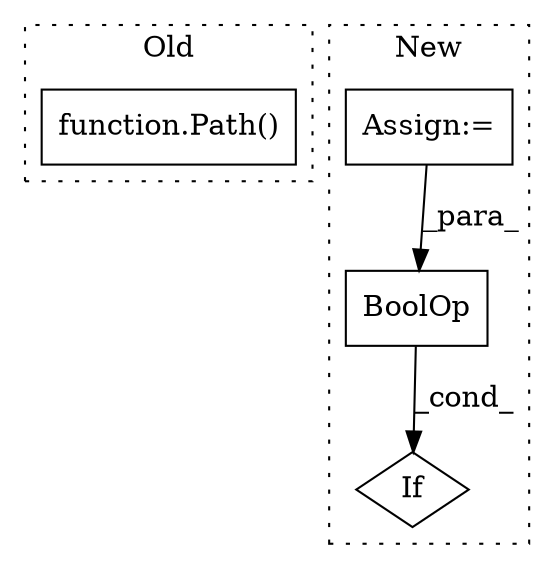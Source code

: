 digraph G {
subgraph cluster0 {
1 [label="function.Path()" a="75" s="38374,38422" l="5,1" shape="box"];
label = "Old";
style="dotted";
}
subgraph cluster1 {
2 [label="BoolOp" a="72" s="38576" l="70" shape="box"];
3 [label="Assign:=" a="68" s="38492" l="3" shape="box"];
4 [label="If" a="96" s="38573" l="3" shape="diamond"];
label = "New";
style="dotted";
}
2 -> 4 [label="_cond_"];
3 -> 2 [label="_para_"];
}